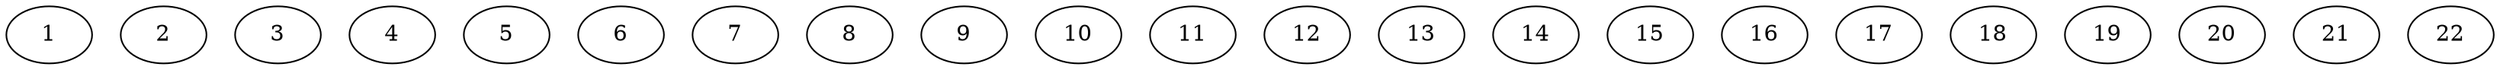 digraph "Random_N22_EdgeDensity0%_P1.dot" {
	1	[Weight=20];
	2	[Weight=22];
	3	[Weight=31];
	4	[Weight=38];
	5	[Weight=38];
	6	[Weight=31];
	7	[Weight=14];
	8	[Weight=26];
	9	[Weight=27];
	10	[Weight=38];
	11	[Weight=27];
	12	[Weight=30];
	13	[Weight=24];
	14	[Weight=23];
	15	[Weight=36];
	16	[Weight=21];
	17	[Weight=15];
	18	[Weight=27];
	19	[Weight=34];
	20	[Weight=23];
	21	[Weight=26];
	22	[Weight=14];
}
